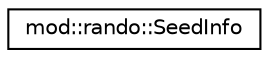 digraph "Graphical Class Hierarchy"
{
 // LATEX_PDF_SIZE
  edge [fontname="Helvetica",fontsize="10",labelfontname="Helvetica",labelfontsize="10"];
  node [fontname="Helvetica",fontsize="10",shape=record];
  rankdir="LR";
  Node0 [label="mod::rando::SeedInfo",height=0.2,width=0.4,color="black", fillcolor="white", style="filled",URL="$d0/d06/structmod_1_1rando_1_1SeedInfo.html",tooltip=" "];
}
